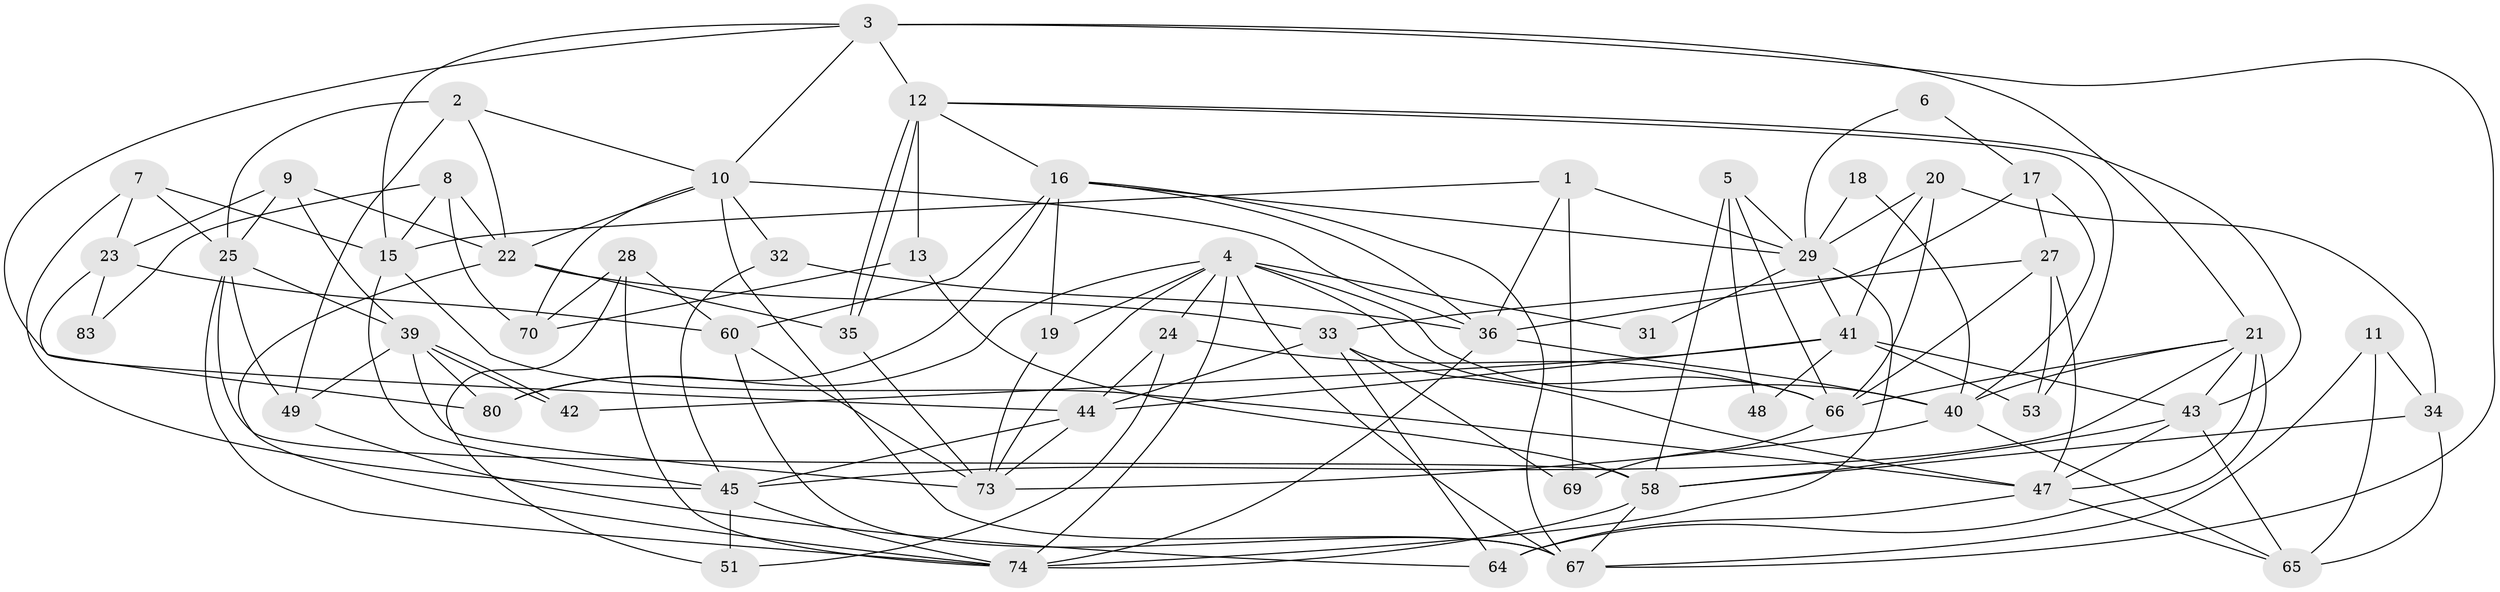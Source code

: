 // original degree distribution, {4: 0.27472527472527475, 6: 0.12087912087912088, 9: 0.01098901098901099, 2: 0.12087912087912088, 3: 0.2857142857142857, 5: 0.16483516483516483, 7: 0.02197802197802198}
// Generated by graph-tools (version 1.1) at 2025/41/03/06/25 10:41:58]
// undirected, 57 vertices, 143 edges
graph export_dot {
graph [start="1"]
  node [color=gray90,style=filled];
  1 [super="+46"];
  2;
  3 [super="+26"];
  4;
  5;
  6;
  7 [super="+72"];
  8;
  9 [super="+56"];
  10 [super="+71"];
  11;
  12 [super="+14"];
  13 [super="+78"];
  15 [super="+63"];
  16 [super="+81"];
  17;
  18;
  19;
  20;
  21 [super="+30"];
  22 [super="+79"];
  23 [super="+54"];
  24 [super="+37"];
  25 [super="+57"];
  27 [super="+87"];
  28 [super="+38"];
  29 [super="+50"];
  31;
  32 [super="+61"];
  33 [super="+52"];
  34 [super="+90"];
  35;
  36 [super="+89"];
  39 [super="+76"];
  40 [super="+68"];
  41 [super="+77"];
  42;
  43;
  44;
  45 [super="+55"];
  47 [super="+59"];
  48;
  49;
  51 [super="+62"];
  53;
  58 [super="+91"];
  60;
  64 [super="+86"];
  65 [super="+84"];
  66 [super="+82"];
  67 [super="+75"];
  69;
  70;
  73 [super="+85"];
  74 [super="+88"];
  80;
  83;
  1 -- 15;
  1 -- 36;
  1 -- 69;
  1 -- 29;
  2 -- 49;
  2 -- 10;
  2 -- 22;
  2 -- 25;
  3 -- 10;
  3 -- 67;
  3 -- 15;
  3 -- 21;
  3 -- 44;
  3 -- 12;
  4 -- 74;
  4 -- 19;
  4 -- 31;
  4 -- 66;
  4 -- 67;
  4 -- 73;
  4 -- 80;
  4 -- 24;
  4 -- 40;
  5 -- 29;
  5 -- 48;
  5 -- 66;
  5 -- 58;
  6 -- 17;
  6 -- 29;
  7 -- 23;
  7 -- 45;
  7 -- 25;
  7 -- 15;
  8 -- 15;
  8 -- 70;
  8 -- 83;
  8 -- 22;
  9 -- 22 [weight=2];
  9 -- 39;
  9 -- 25;
  9 -- 23;
  10 -- 67;
  10 -- 32;
  10 -- 36;
  10 -- 70;
  10 -- 22;
  11 -- 34;
  11 -- 67;
  11 -- 65;
  12 -- 35;
  12 -- 35;
  12 -- 53;
  12 -- 43;
  12 -- 13;
  12 -- 16;
  13 -- 70;
  13 -- 58;
  15 -- 45;
  15 -- 47;
  16 -- 19;
  16 -- 60;
  16 -- 36;
  16 -- 80;
  16 -- 67;
  16 -- 29;
  17 -- 36;
  17 -- 27;
  17 -- 40;
  18 -- 40;
  18 -- 29;
  19 -- 73;
  20 -- 66;
  20 -- 41;
  20 -- 34;
  20 -- 29;
  21 -- 64;
  21 -- 66;
  21 -- 40;
  21 -- 43;
  21 -- 45;
  21 -- 47;
  22 -- 35;
  22 -- 33;
  22 -- 74;
  23 -- 60;
  23 -- 80;
  23 -- 83;
  24 -- 66;
  24 -- 51;
  24 -- 44;
  25 -- 49;
  25 -- 39;
  25 -- 58;
  25 -- 74;
  27 -- 53;
  27 -- 66;
  27 -- 33;
  27 -- 47;
  28 -- 60;
  28 -- 74;
  28 -- 51;
  28 -- 70;
  29 -- 74;
  29 -- 41;
  29 -- 31;
  32 -- 36;
  32 -- 45;
  33 -- 69;
  33 -- 64;
  33 -- 44;
  33 -- 47;
  34 -- 65;
  34 -- 58;
  35 -- 73;
  36 -- 40;
  36 -- 74;
  39 -- 49;
  39 -- 42;
  39 -- 42;
  39 -- 80;
  39 -- 73;
  40 -- 73;
  40 -- 65;
  41 -- 44;
  41 -- 48;
  41 -- 53;
  41 -- 42;
  41 -- 43;
  43 -- 47;
  43 -- 58;
  43 -- 65;
  44 -- 45;
  44 -- 73;
  45 -- 51;
  45 -- 74;
  47 -- 64 [weight=2];
  47 -- 65;
  49 -- 64;
  58 -- 67;
  58 -- 74;
  60 -- 67;
  60 -- 73;
  66 -- 69;
}

